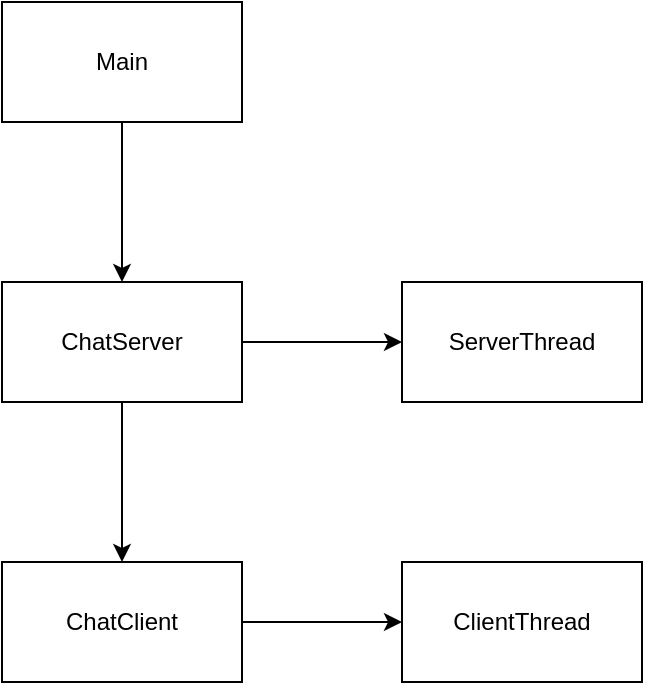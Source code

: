 <mxfile><diagram id="7pJ3lP_63AuZIDKgJOPM" name="Page-1"><mxGraphModel dx="1173" dy="766" grid="1" gridSize="10" guides="1" tooltips="1" connect="1" arrows="1" fold="1" page="1" pageScale="1" pageWidth="900" pageHeight="1600" background="#ffffff" math="0" shadow="0"><root><mxCell id="0"/><mxCell id="1" parent="0"/><mxCell id="5" value="" style="edgeStyle=none;html=1;" edge="1" parent="1" source="3" target="4"><mxGeometry relative="1" as="geometry"/></mxCell><mxCell id="3" value="Main" style="rounded=0;whiteSpace=wrap;html=1;" vertex="1" parent="1"><mxGeometry x="260" y="100" width="120" height="60" as="geometry"/></mxCell><mxCell id="7" value="" style="edgeStyle=none;html=1;" edge="1" parent="1" source="4" target="6"><mxGeometry relative="1" as="geometry"/></mxCell><mxCell id="9" value="" style="edgeStyle=none;html=1;" edge="1" parent="1" source="4" target="8"><mxGeometry relative="1" as="geometry"/></mxCell><mxCell id="4" value="ChatServer" style="whiteSpace=wrap;html=1;rounded=0;" vertex="1" parent="1"><mxGeometry x="260" y="240" width="120" height="60" as="geometry"/></mxCell><mxCell id="6" value="ServerThread" style="whiteSpace=wrap;html=1;rounded=0;" vertex="1" parent="1"><mxGeometry x="460" y="240" width="120" height="60" as="geometry"/></mxCell><mxCell id="11" value="" style="edgeStyle=none;html=1;" edge="1" parent="1" source="8" target="10"><mxGeometry relative="1" as="geometry"/></mxCell><mxCell id="8" value="ChatClient" style="whiteSpace=wrap;html=1;rounded=0;" vertex="1" parent="1"><mxGeometry x="260" y="380" width="120" height="60" as="geometry"/></mxCell><mxCell id="10" value="ClientThread" style="whiteSpace=wrap;html=1;rounded=0;" vertex="1" parent="1"><mxGeometry x="460" y="380" width="120" height="60" as="geometry"/></mxCell></root></mxGraphModel></diagram></mxfile>